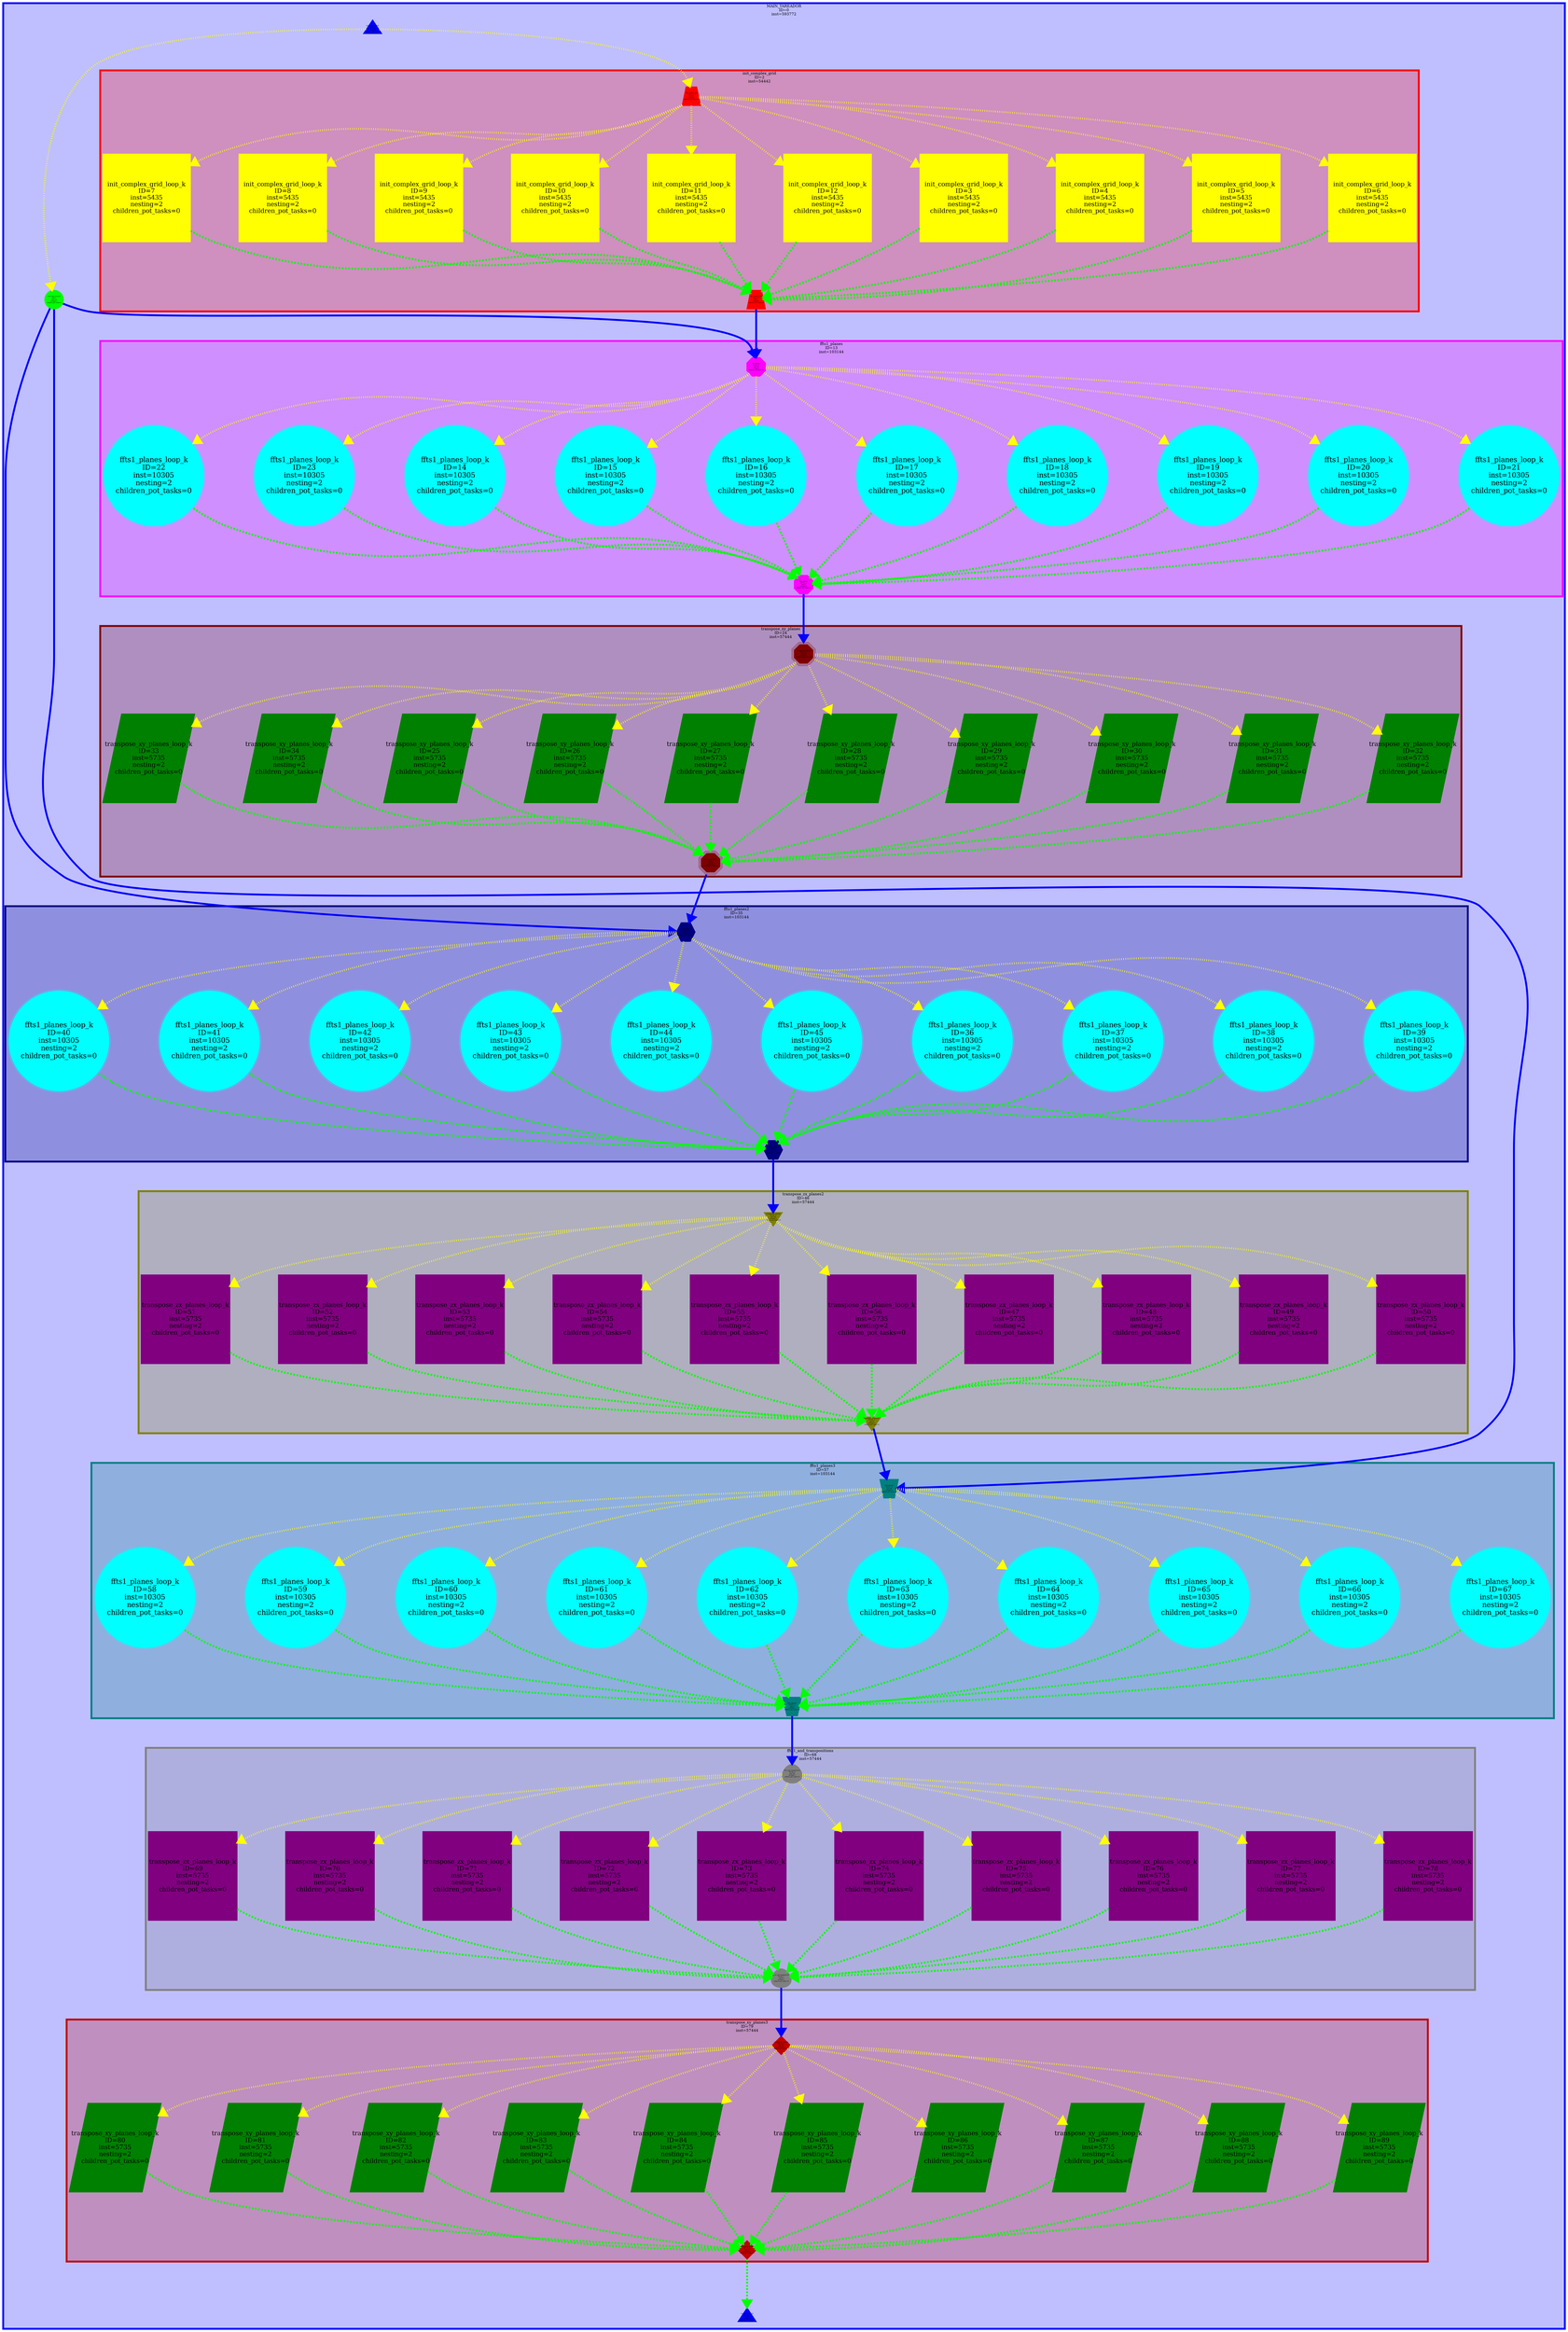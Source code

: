 digraph G {
ranksep=2.5; nodesep=2.5 penwidth=7
subgraph cluster0 {
label="MAIN_TAREADOR\nID=0\ninst=593772"
color="#0000FF"; style=filled; fillcolor="#0000FF40"
	 task_0__0 [fontsize=5, height=1,width=1, fixedsize=true,shape=triangle,color="#0000FF",label="MAIN_TAREADOR\nID=0__0\ninst=108\nnesting=0\nchildren_pot_tasks=9",style=filled]
	 task_0__1 [fontsize=5, height=1,width=1, fixedsize=true,shape=triangle,color="#0000FF",label="MAIN_TAREADOR\nID=0__1\ninst=0\nnesting=0\nchildren_pot_tasks=9",style=filled]
	 task_1 [fontsize=5, height=1,width=1, fixedsize=true,shape=ellipse,color="#00FF00",label="start_plan_forward\nID=1\ninst=14\nnesting=1\nchildren_pot_tasks=0",style=filled]
subgraph cluster2 {
label="init_complex_grid\nID=2\ninst=54442"
color="#FF0000"; style=filled; fillcolor="#FF000040"
	 task_2__0 [fontsize=5, height=1,width=1, fixedsize=true,shape=trapezium,color="#FF0000",label="init_complex_grid\nID=2__0\ninst=92\nnesting=1\nchildren_pot_tasks=10",style=filled]
	 task_2__1 [fontsize=5, height=1,width=1, fixedsize=true,shape=trapezium,color="#FF0000",label="init_complex_grid\nID=2__1\ninst=0\nnesting=1\nchildren_pot_tasks=10",style=filled]
	 task_3 [fontsize=22.96832763195743, height=4.593665526391486,width=4.593665526391486, fixedsize=true,shape=box,color="#FFFF00",label="init_complex_grid_loop_k\nID=3\ninst=5435\nnesting=2\nchildren_pot_tasks=0",style=filled]
	 task_4 [fontsize=22.96832763195743, height=4.593665526391486,width=4.593665526391486, fixedsize=true,shape=box,color="#FFFF00",label="init_complex_grid_loop_k\nID=4\ninst=5435\nnesting=2\nchildren_pot_tasks=0",style=filled]
	 task_5 [fontsize=22.96832763195743, height=4.593665526391486,width=4.593665526391486, fixedsize=true,shape=box,color="#FFFF00",label="init_complex_grid_loop_k\nID=5\ninst=5435\nnesting=2\nchildren_pot_tasks=0",style=filled]
	 task_6 [fontsize=22.96832763195743, height=4.593665526391486,width=4.593665526391486, fixedsize=true,shape=box,color="#FFFF00",label="init_complex_grid_loop_k\nID=6\ninst=5435\nnesting=2\nchildren_pot_tasks=0",style=filled]
	 task_7 [fontsize=22.96832763195743, height=4.593665526391486,width=4.593665526391486, fixedsize=true,shape=box,color="#FFFF00",label="init_complex_grid_loop_k\nID=7\ninst=5435\nnesting=2\nchildren_pot_tasks=0",style=filled]
	 task_8 [fontsize=22.96832763195743, height=4.593665526391486,width=4.593665526391486, fixedsize=true,shape=box,color="#FFFF00",label="init_complex_grid_loop_k\nID=8\ninst=5435\nnesting=2\nchildren_pot_tasks=0",style=filled]
	 task_9 [fontsize=22.96832763195743, height=4.593665526391486,width=4.593665526391486, fixedsize=true,shape=box,color="#FFFF00",label="init_complex_grid_loop_k\nID=9\ninst=5435\nnesting=2\nchildren_pot_tasks=0",style=filled]
	 task_10 [fontsize=22.96832763195743, height=4.593665526391486,width=4.593665526391486, fixedsize=true,shape=box,color="#FFFF00",label="init_complex_grid_loop_k\nID=10\ninst=5435\nnesting=2\nchildren_pot_tasks=0",style=filled]
	 task_11 [fontsize=22.96832763195743, height=4.593665526391486,width=4.593665526391486, fixedsize=true,shape=box,color="#FFFF00",label="init_complex_grid_loop_k\nID=11\ninst=5435\nnesting=2\nchildren_pot_tasks=0",style=filled]
	 task_12 [fontsize=22.96832763195743, height=4.593665526391486,width=4.593665526391486, fixedsize=true,shape=box,color="#FFFF00",label="init_complex_grid_loop_k\nID=12\ninst=5435\nnesting=2\nchildren_pot_tasks=0",style=filled]
}
subgraph cluster13 {
label="ffts1_planes\nID=13\ninst=103144"
color="#FF00FF"; style=filled; fillcolor="#FF00FF40"
	 task_13__0 [fontsize=5, height=1,width=1, fixedsize=true,shape=octagon,color="#FF00FF",label="ffts1_planes\nID=13__0\ninst=94\nnesting=1\nchildren_pot_tasks=10",style=filled]
	 task_13__1 [fontsize=5, height=1,width=1, fixedsize=true,shape=octagon,color="#FF00FF",label="ffts1_planes\nID=13__1\ninst=0\nnesting=1\nchildren_pot_tasks=10",style=filled]
	 task_14 [fontsize=26.167176100803676, height=5.233435220160735,width=5.233435220160735, fixedsize=true,shape=doublecircle,color="#00FFFF",label="ffts1_planes_loop_k\nID=14\ninst=10305\nnesting=2\nchildren_pot_tasks=0",style=filled]
	 task_15 [fontsize=26.167176100803676, height=5.233435220160735,width=5.233435220160735, fixedsize=true,shape=doublecircle,color="#00FFFF",label="ffts1_planes_loop_k\nID=15\ninst=10305\nnesting=2\nchildren_pot_tasks=0",style=filled]
	 task_16 [fontsize=26.167176100803676, height=5.233435220160735,width=5.233435220160735, fixedsize=true,shape=doublecircle,color="#00FFFF",label="ffts1_planes_loop_k\nID=16\ninst=10305\nnesting=2\nchildren_pot_tasks=0",style=filled]
	 task_17 [fontsize=26.167176100803676, height=5.233435220160735,width=5.233435220160735, fixedsize=true,shape=doublecircle,color="#00FFFF",label="ffts1_planes_loop_k\nID=17\ninst=10305\nnesting=2\nchildren_pot_tasks=0",style=filled]
	 task_18 [fontsize=26.167176100803676, height=5.233435220160735,width=5.233435220160735, fixedsize=true,shape=doublecircle,color="#00FFFF",label="ffts1_planes_loop_k\nID=18\ninst=10305\nnesting=2\nchildren_pot_tasks=0",style=filled]
	 task_19 [fontsize=26.167176100803676, height=5.233435220160735,width=5.233435220160735, fixedsize=true,shape=doublecircle,color="#00FFFF",label="ffts1_planes_loop_k\nID=19\ninst=10305\nnesting=2\nchildren_pot_tasks=0",style=filled]
	 task_20 [fontsize=26.167176100803676, height=5.233435220160735,width=5.233435220160735, fixedsize=true,shape=doublecircle,color="#00FFFF",label="ffts1_planes_loop_k\nID=20\ninst=10305\nnesting=2\nchildren_pot_tasks=0",style=filled]
	 task_21 [fontsize=26.167176100803676, height=5.233435220160735,width=5.233435220160735, fixedsize=true,shape=doublecircle,color="#00FFFF",label="ffts1_planes_loop_k\nID=21\ninst=10305\nnesting=2\nchildren_pot_tasks=0",style=filled]
	 task_22 [fontsize=26.167176100803676, height=5.233435220160735,width=5.233435220160735, fixedsize=true,shape=doublecircle,color="#00FFFF",label="ffts1_planes_loop_k\nID=22\ninst=10305\nnesting=2\nchildren_pot_tasks=0",style=filled]
	 task_23 [fontsize=26.167176100803676, height=5.233435220160735,width=5.233435220160735, fixedsize=true,shape=doublecircle,color="#00FFFF",label="ffts1_planes_loop_k\nID=23\ninst=10305\nnesting=2\nchildren_pot_tasks=0",style=filled]
}
subgraph cluster24 {
label="transpose_xy_planes\nID=24\ninst=57444"
color="#800000"; style=filled; fillcolor="#80000040"
	 task_24__0 [fontsize=5, height=1,width=1, fixedsize=true,shape=tripleoctagon,color="#800000",label="transpose_xy_planes\nID=24__0\ninst=94\nnesting=1\nchildren_pot_tasks=10",style=filled]
	 task_24__1 [fontsize=5, height=1,width=1, fixedsize=true,shape=tripleoctagon,color="#800000",label="transpose_xy_planes\nID=24__1\ninst=0\nnesting=1\nchildren_pot_tasks=10",style=filled]
	 task_25 [fontsize=23.236968781998236, height=4.647393756399647,width=4.647393756399647, fixedsize=true,shape=parallelogram,color="#008000",label="transpose_xy_planes_loop_k\nID=25\ninst=5735\nnesting=2\nchildren_pot_tasks=0",style=filled]
	 task_26 [fontsize=23.236968781998236, height=4.647393756399647,width=4.647393756399647, fixedsize=true,shape=parallelogram,color="#008000",label="transpose_xy_planes_loop_k\nID=26\ninst=5735\nnesting=2\nchildren_pot_tasks=0",style=filled]
	 task_27 [fontsize=23.236968781998236, height=4.647393756399647,width=4.647393756399647, fixedsize=true,shape=parallelogram,color="#008000",label="transpose_xy_planes_loop_k\nID=27\ninst=5735\nnesting=2\nchildren_pot_tasks=0",style=filled]
	 task_28 [fontsize=23.236968781998236, height=4.647393756399647,width=4.647393756399647, fixedsize=true,shape=parallelogram,color="#008000",label="transpose_xy_planes_loop_k\nID=28\ninst=5735\nnesting=2\nchildren_pot_tasks=0",style=filled]
	 task_29 [fontsize=23.236968781998236, height=4.647393756399647,width=4.647393756399647, fixedsize=true,shape=parallelogram,color="#008000",label="transpose_xy_planes_loop_k\nID=29\ninst=5735\nnesting=2\nchildren_pot_tasks=0",style=filled]
	 task_30 [fontsize=23.236968781998236, height=4.647393756399647,width=4.647393756399647, fixedsize=true,shape=parallelogram,color="#008000",label="transpose_xy_planes_loop_k\nID=30\ninst=5735\nnesting=2\nchildren_pot_tasks=0",style=filled]
	 task_31 [fontsize=23.236968781998236, height=4.647393756399647,width=4.647393756399647, fixedsize=true,shape=parallelogram,color="#008000",label="transpose_xy_planes_loop_k\nID=31\ninst=5735\nnesting=2\nchildren_pot_tasks=0",style=filled]
	 task_32 [fontsize=23.236968781998236, height=4.647393756399647,width=4.647393756399647, fixedsize=true,shape=parallelogram,color="#008000",label="transpose_xy_planes_loop_k\nID=32\ninst=5735\nnesting=2\nchildren_pot_tasks=0",style=filled]
	 task_33 [fontsize=23.236968781998236, height=4.647393756399647,width=4.647393756399647, fixedsize=true,shape=parallelogram,color="#008000",label="transpose_xy_planes_loop_k\nID=33\ninst=5735\nnesting=2\nchildren_pot_tasks=0",style=filled]
	 task_34 [fontsize=23.236968781998236, height=4.647393756399647,width=4.647393756399647, fixedsize=true,shape=parallelogram,color="#008000",label="transpose_xy_planes_loop_k\nID=34\ninst=5735\nnesting=2\nchildren_pot_tasks=0",style=filled]
}
subgraph cluster35 {
label="ffts1_planes2\nID=35\ninst=103144"
color="#000080"; style=filled; fillcolor="#00008040"
	 task_35__0 [fontsize=5, height=1,width=1, fixedsize=true,shape=hexagon,color="#000080",label="ffts1_planes2\nID=35__0\ninst=94\nnesting=1\nchildren_pot_tasks=10",style=filled]
	 task_35__1 [fontsize=5, height=1,width=1, fixedsize=true,shape=hexagon,color="#000080",label="ffts1_planes2\nID=35__1\ninst=0\nnesting=1\nchildren_pot_tasks=10",style=filled]
	 task_36 [fontsize=26.167176100803676, height=5.233435220160735,width=5.233435220160735, fixedsize=true,shape=doublecircle,color="#00FFFF",label="ffts1_planes_loop_k\nID=36\ninst=10305\nnesting=2\nchildren_pot_tasks=0",style=filled]
	 task_37 [fontsize=26.167176100803676, height=5.233435220160735,width=5.233435220160735, fixedsize=true,shape=doublecircle,color="#00FFFF",label="ffts1_planes_loop_k\nID=37\ninst=10305\nnesting=2\nchildren_pot_tasks=0",style=filled]
	 task_38 [fontsize=26.167176100803676, height=5.233435220160735,width=5.233435220160735, fixedsize=true,shape=doublecircle,color="#00FFFF",label="ffts1_planes_loop_k\nID=38\ninst=10305\nnesting=2\nchildren_pot_tasks=0",style=filled]
	 task_39 [fontsize=26.167176100803676, height=5.233435220160735,width=5.233435220160735, fixedsize=true,shape=doublecircle,color="#00FFFF",label="ffts1_planes_loop_k\nID=39\ninst=10305\nnesting=2\nchildren_pot_tasks=0",style=filled]
	 task_40 [fontsize=26.167176100803676, height=5.233435220160735,width=5.233435220160735, fixedsize=true,shape=doublecircle,color="#00FFFF",label="ffts1_planes_loop_k\nID=40\ninst=10305\nnesting=2\nchildren_pot_tasks=0",style=filled]
	 task_41 [fontsize=26.167176100803676, height=5.233435220160735,width=5.233435220160735, fixedsize=true,shape=doublecircle,color="#00FFFF",label="ffts1_planes_loop_k\nID=41\ninst=10305\nnesting=2\nchildren_pot_tasks=0",style=filled]
	 task_42 [fontsize=26.167176100803676, height=5.233435220160735,width=5.233435220160735, fixedsize=true,shape=doublecircle,color="#00FFFF",label="ffts1_planes_loop_k\nID=42\ninst=10305\nnesting=2\nchildren_pot_tasks=0",style=filled]
	 task_43 [fontsize=26.167176100803676, height=5.233435220160735,width=5.233435220160735, fixedsize=true,shape=doublecircle,color="#00FFFF",label="ffts1_planes_loop_k\nID=43\ninst=10305\nnesting=2\nchildren_pot_tasks=0",style=filled]
	 task_44 [fontsize=26.167176100803676, height=5.233435220160735,width=5.233435220160735, fixedsize=true,shape=doublecircle,color="#00FFFF",label="ffts1_planes_loop_k\nID=44\ninst=10305\nnesting=2\nchildren_pot_tasks=0",style=filled]
	 task_45 [fontsize=26.167176100803676, height=5.233435220160735,width=5.233435220160735, fixedsize=true,shape=doublecircle,color="#00FFFF",label="ffts1_planes_loop_k\nID=45\ninst=10305\nnesting=2\nchildren_pot_tasks=0",style=filled]
}
subgraph cluster46 {
label="transpose_zx_planes2\nID=46\ninst=57444"
color="#808000"; style=filled; fillcolor="#80800040"
	 task_46__0 [fontsize=5, height=1,width=1, fixedsize=true,shape=invtriangle,color="#808000",label="transpose_zx_planes2\nID=46__0\ninst=94\nnesting=1\nchildren_pot_tasks=10",style=filled]
	 task_46__1 [fontsize=5, height=1,width=1, fixedsize=true,shape=invtriangle,color="#808000",label="transpose_zx_planes2\nID=46__1\ninst=0\nnesting=1\nchildren_pot_tasks=10",style=filled]
	 task_47 [fontsize=23.236968781998236, height=4.647393756399647,width=4.647393756399647, fixedsize=true,shape=polygon,color="#800080",label="transpose_zx_planes_loop_k\nID=47\ninst=5735\nnesting=2\nchildren_pot_tasks=0",style=filled]
	 task_48 [fontsize=23.236968781998236, height=4.647393756399647,width=4.647393756399647, fixedsize=true,shape=polygon,color="#800080",label="transpose_zx_planes_loop_k\nID=48\ninst=5735\nnesting=2\nchildren_pot_tasks=0",style=filled]
	 task_49 [fontsize=23.236968781998236, height=4.647393756399647,width=4.647393756399647, fixedsize=true,shape=polygon,color="#800080",label="transpose_zx_planes_loop_k\nID=49\ninst=5735\nnesting=2\nchildren_pot_tasks=0",style=filled]
	 task_50 [fontsize=23.236968781998236, height=4.647393756399647,width=4.647393756399647, fixedsize=true,shape=polygon,color="#800080",label="transpose_zx_planes_loop_k\nID=50\ninst=5735\nnesting=2\nchildren_pot_tasks=0",style=filled]
	 task_51 [fontsize=23.236968781998236, height=4.647393756399647,width=4.647393756399647, fixedsize=true,shape=polygon,color="#800080",label="transpose_zx_planes_loop_k\nID=51\ninst=5735\nnesting=2\nchildren_pot_tasks=0",style=filled]
	 task_52 [fontsize=23.236968781998236, height=4.647393756399647,width=4.647393756399647, fixedsize=true,shape=polygon,color="#800080",label="transpose_zx_planes_loop_k\nID=52\ninst=5735\nnesting=2\nchildren_pot_tasks=0",style=filled]
	 task_53 [fontsize=23.236968781998236, height=4.647393756399647,width=4.647393756399647, fixedsize=true,shape=polygon,color="#800080",label="transpose_zx_planes_loop_k\nID=53\ninst=5735\nnesting=2\nchildren_pot_tasks=0",style=filled]
	 task_54 [fontsize=23.236968781998236, height=4.647393756399647,width=4.647393756399647, fixedsize=true,shape=polygon,color="#800080",label="transpose_zx_planes_loop_k\nID=54\ninst=5735\nnesting=2\nchildren_pot_tasks=0",style=filled]
	 task_55 [fontsize=23.236968781998236, height=4.647393756399647,width=4.647393756399647, fixedsize=true,shape=polygon,color="#800080",label="transpose_zx_planes_loop_k\nID=55\ninst=5735\nnesting=2\nchildren_pot_tasks=0",style=filled]
	 task_56 [fontsize=23.236968781998236, height=4.647393756399647,width=4.647393756399647, fixedsize=true,shape=polygon,color="#800080",label="transpose_zx_planes_loop_k\nID=56\ninst=5735\nnesting=2\nchildren_pot_tasks=0",style=filled]
}
subgraph cluster57 {
label="ffts1_planes3\nID=57\ninst=103144"
color="#008080"; style=filled; fillcolor="#00808040"
	 task_57__0 [fontsize=5, height=1,width=1, fixedsize=true,shape=invtrapezium,color="#008080",label="ffts1_planes3\nID=57__0\ninst=94\nnesting=1\nchildren_pot_tasks=10",style=filled]
	 task_57__1 [fontsize=5, height=1,width=1, fixedsize=true,shape=invtrapezium,color="#008080",label="ffts1_planes3\nID=57__1\ninst=0\nnesting=1\nchildren_pot_tasks=10",style=filled]
	 task_58 [fontsize=26.167176100803676, height=5.233435220160735,width=5.233435220160735, fixedsize=true,shape=doublecircle,color="#00FFFF",label="ffts1_planes_loop_k\nID=58\ninst=10305\nnesting=2\nchildren_pot_tasks=0",style=filled]
	 task_59 [fontsize=26.167176100803676, height=5.233435220160735,width=5.233435220160735, fixedsize=true,shape=doublecircle,color="#00FFFF",label="ffts1_planes_loop_k\nID=59\ninst=10305\nnesting=2\nchildren_pot_tasks=0",style=filled]
	 task_60 [fontsize=26.167176100803676, height=5.233435220160735,width=5.233435220160735, fixedsize=true,shape=doublecircle,color="#00FFFF",label="ffts1_planes_loop_k\nID=60\ninst=10305\nnesting=2\nchildren_pot_tasks=0",style=filled]
	 task_61 [fontsize=26.167176100803676, height=5.233435220160735,width=5.233435220160735, fixedsize=true,shape=doublecircle,color="#00FFFF",label="ffts1_planes_loop_k\nID=61\ninst=10305\nnesting=2\nchildren_pot_tasks=0",style=filled]
	 task_62 [fontsize=26.167176100803676, height=5.233435220160735,width=5.233435220160735, fixedsize=true,shape=doublecircle,color="#00FFFF",label="ffts1_planes_loop_k\nID=62\ninst=10305\nnesting=2\nchildren_pot_tasks=0",style=filled]
	 task_63 [fontsize=26.167176100803676, height=5.233435220160735,width=5.233435220160735, fixedsize=true,shape=doublecircle,color="#00FFFF",label="ffts1_planes_loop_k\nID=63\ninst=10305\nnesting=2\nchildren_pot_tasks=0",style=filled]
	 task_64 [fontsize=26.167176100803676, height=5.233435220160735,width=5.233435220160735, fixedsize=true,shape=doublecircle,color="#00FFFF",label="ffts1_planes_loop_k\nID=64\ninst=10305\nnesting=2\nchildren_pot_tasks=0",style=filled]
	 task_65 [fontsize=26.167176100803676, height=5.233435220160735,width=5.233435220160735, fixedsize=true,shape=doublecircle,color="#00FFFF",label="ffts1_planes_loop_k\nID=65\ninst=10305\nnesting=2\nchildren_pot_tasks=0",style=filled]
	 task_66 [fontsize=26.167176100803676, height=5.233435220160735,width=5.233435220160735, fixedsize=true,shape=doublecircle,color="#00FFFF",label="ffts1_planes_loop_k\nID=66\ninst=10305\nnesting=2\nchildren_pot_tasks=0",style=filled]
	 task_67 [fontsize=26.167176100803676, height=5.233435220160735,width=5.233435220160735, fixedsize=true,shape=doublecircle,color="#00FFFF",label="ffts1_planes_loop_k\nID=67\ninst=10305\nnesting=2\nchildren_pot_tasks=0",style=filled]
}
subgraph cluster68 {
label="ffts1_and_transpositions\nID=68\ninst=57444"
color="#808080"; style=filled; fillcolor="#80808040"
	 task_68__0 [fontsize=5, height=1,width=1, fixedsize=true,shape=egg,color="#808080",label="ffts1_and_transpositions\nID=68__0\ninst=94\nnesting=1\nchildren_pot_tasks=10",style=filled]
	 task_68__1 [fontsize=5, height=1,width=1, fixedsize=true,shape=egg,color="#808080",label="ffts1_and_transpositions\nID=68__1\ninst=0\nnesting=1\nchildren_pot_tasks=10",style=filled]
	 task_69 [fontsize=23.236968781998236, height=4.647393756399647,width=4.647393756399647, fixedsize=true,shape=polygon,color="#800080",label="transpose_zx_planes_loop_k\nID=69\ninst=5735\nnesting=2\nchildren_pot_tasks=0",style=filled]
	 task_70 [fontsize=23.236968781998236, height=4.647393756399647,width=4.647393756399647, fixedsize=true,shape=polygon,color="#800080",label="transpose_zx_planes_loop_k\nID=70\ninst=5735\nnesting=2\nchildren_pot_tasks=0",style=filled]
	 task_71 [fontsize=23.236968781998236, height=4.647393756399647,width=4.647393756399647, fixedsize=true,shape=polygon,color="#800080",label="transpose_zx_planes_loop_k\nID=71\ninst=5735\nnesting=2\nchildren_pot_tasks=0",style=filled]
	 task_72 [fontsize=23.236968781998236, height=4.647393756399647,width=4.647393756399647, fixedsize=true,shape=polygon,color="#800080",label="transpose_zx_planes_loop_k\nID=72\ninst=5735\nnesting=2\nchildren_pot_tasks=0",style=filled]
	 task_73 [fontsize=23.236968781998236, height=4.647393756399647,width=4.647393756399647, fixedsize=true,shape=polygon,color="#800080",label="transpose_zx_planes_loop_k\nID=73\ninst=5735\nnesting=2\nchildren_pot_tasks=0",style=filled]
	 task_74 [fontsize=23.236968781998236, height=4.647393756399647,width=4.647393756399647, fixedsize=true,shape=polygon,color="#800080",label="transpose_zx_planes_loop_k\nID=74\ninst=5735\nnesting=2\nchildren_pot_tasks=0",style=filled]
	 task_75 [fontsize=23.236968781998236, height=4.647393756399647,width=4.647393756399647, fixedsize=true,shape=polygon,color="#800080",label="transpose_zx_planes_loop_k\nID=75\ninst=5735\nnesting=2\nchildren_pot_tasks=0",style=filled]
	 task_76 [fontsize=23.236968781998236, height=4.647393756399647,width=4.647393756399647, fixedsize=true,shape=polygon,color="#800080",label="transpose_zx_planes_loop_k\nID=76\ninst=5735\nnesting=2\nchildren_pot_tasks=0",style=filled]
	 task_77 [fontsize=23.236968781998236, height=4.647393756399647,width=4.647393756399647, fixedsize=true,shape=polygon,color="#800080",label="transpose_zx_planes_loop_k\nID=77\ninst=5735\nnesting=2\nchildren_pot_tasks=0",style=filled]
	 task_78 [fontsize=23.236968781998236, height=4.647393756399647,width=4.647393756399647, fixedsize=true,shape=polygon,color="#800080",label="transpose_zx_planes_loop_k\nID=78\ninst=5735\nnesting=2\nchildren_pot_tasks=0",style=filled]
}
subgraph cluster79 {
label="transpose_xy_planes3\nID=79\ninst=57444"
color="#C00000"; style=filled; fillcolor="#C0000040"
	 task_79__0 [fontsize=5, height=1,width=1, fixedsize=true,shape=diamond,color="#C00000",label="transpose_xy_planes3\nID=79__0\ninst=94\nnesting=1\nchildren_pot_tasks=10",style=filled]
	 task_79__1 [fontsize=5, height=1,width=1, fixedsize=true,shape=diamond,color="#C00000",label="transpose_xy_planes3\nID=79__1\ninst=0\nnesting=1\nchildren_pot_tasks=10",style=filled]
	 task_80 [fontsize=23.236968781998236, height=4.647393756399647,width=4.647393756399647, fixedsize=true,shape=parallelogram,color="#008000",label="transpose_xy_planes_loop_k\nID=80\ninst=5735\nnesting=2\nchildren_pot_tasks=0",style=filled]
	 task_81 [fontsize=23.236968781998236, height=4.647393756399647,width=4.647393756399647, fixedsize=true,shape=parallelogram,color="#008000",label="transpose_xy_planes_loop_k\nID=81\ninst=5735\nnesting=2\nchildren_pot_tasks=0",style=filled]
	 task_82 [fontsize=23.236968781998236, height=4.647393756399647,width=4.647393756399647, fixedsize=true,shape=parallelogram,color="#008000",label="transpose_xy_planes_loop_k\nID=82\ninst=5735\nnesting=2\nchildren_pot_tasks=0",style=filled]
	 task_83 [fontsize=23.236968781998236, height=4.647393756399647,width=4.647393756399647, fixedsize=true,shape=parallelogram,color="#008000",label="transpose_xy_planes_loop_k\nID=83\ninst=5735\nnesting=2\nchildren_pot_tasks=0",style=filled]
	 task_84 [fontsize=23.236968781998236, height=4.647393756399647,width=4.647393756399647, fixedsize=true,shape=parallelogram,color="#008000",label="transpose_xy_planes_loop_k\nID=84\ninst=5735\nnesting=2\nchildren_pot_tasks=0",style=filled]
	 task_85 [fontsize=23.236968781998236, height=4.647393756399647,width=4.647393756399647, fixedsize=true,shape=parallelogram,color="#008000",label="transpose_xy_planes_loop_k\nID=85\ninst=5735\nnesting=2\nchildren_pot_tasks=0",style=filled]
	 task_86 [fontsize=23.236968781998236, height=4.647393756399647,width=4.647393756399647, fixedsize=true,shape=parallelogram,color="#008000",label="transpose_xy_planes_loop_k\nID=86\ninst=5735\nnesting=2\nchildren_pot_tasks=0",style=filled]
	 task_87 [fontsize=23.236968781998236, height=4.647393756399647,width=4.647393756399647, fixedsize=true,shape=parallelogram,color="#008000",label="transpose_xy_planes_loop_k\nID=87\ninst=5735\nnesting=2\nchildren_pot_tasks=0",style=filled]
	 task_88 [fontsize=23.236968781998236, height=4.647393756399647,width=4.647393756399647, fixedsize=true,shape=parallelogram,color="#008000",label="transpose_xy_planes_loop_k\nID=88\ninst=5735\nnesting=2\nchildren_pot_tasks=0",style=filled]
	 task_89 [fontsize=23.236968781998236, height=4.647393756399647,width=4.647393756399647, fixedsize=true,shape=parallelogram,color="#008000",label="transpose_xy_planes_loop_k\nID=89\ninst=5735\nnesting=2\nchildren_pot_tasks=0",style=filled]
}
}
	 task_1  ->  task_35__0 [arrowsize=2.6457513110645907, penwidth=7,style=solid color=blue]
	 task_1  ->  task_57__0 [arrowsize=2.6457513110645907, penwidth=7,style=solid color=blue]
	 task_1  ->  task_13__0 [arrowsize=2.6457513110645907, penwidth=7,style=solid color=blue]
	 task_3  ->  task_2__1 [arrowsize=2.6457513110645907, penwidth=7,style=dashed color=green]
	 task_4  ->  task_2__1 [arrowsize=2.6457513110645907, penwidth=7,style=dashed color=green]
	 task_5  ->  task_2__1 [arrowsize=2.6457513110645907, penwidth=7,style=dashed color=green]
	 task_6  ->  task_2__1 [arrowsize=2.6457513110645907, penwidth=7,style=dashed color=green]
	 task_7  ->  task_2__1 [arrowsize=2.6457513110645907, penwidth=7,style=dashed color=green]
	 task_8  ->  task_2__1 [arrowsize=2.6457513110645907, penwidth=7,style=dashed color=green]
	 task_9  ->  task_2__1 [arrowsize=2.6457513110645907, penwidth=7,style=dashed color=green]
	 task_10  ->  task_2__1 [arrowsize=2.6457513110645907, penwidth=7,style=dashed color=green]
	 task_11  ->  task_2__1 [arrowsize=2.6457513110645907, penwidth=7,style=dashed color=green]
	 task_12  ->  task_2__1 [arrowsize=2.6457513110645907, penwidth=7,style=dashed color=green]
	 task_14  ->  task_13__1 [arrowsize=2.6457513110645907, penwidth=7,style=dashed color=green]
	 task_15  ->  task_13__1 [arrowsize=2.6457513110645907, penwidth=7,style=dashed color=green]
	 task_16  ->  task_13__1 [arrowsize=2.6457513110645907, penwidth=7,style=dashed color=green]
	 task_17  ->  task_13__1 [arrowsize=2.6457513110645907, penwidth=7,style=dashed color=green]
	 task_18  ->  task_13__1 [arrowsize=2.6457513110645907, penwidth=7,style=dashed color=green]
	 task_19  ->  task_13__1 [arrowsize=2.6457513110645907, penwidth=7,style=dashed color=green]
	 task_20  ->  task_13__1 [arrowsize=2.6457513110645907, penwidth=7,style=dashed color=green]
	 task_21  ->  task_13__1 [arrowsize=2.6457513110645907, penwidth=7,style=dashed color=green]
	 task_22  ->  task_13__1 [arrowsize=2.6457513110645907, penwidth=7,style=dashed color=green]
	 task_23  ->  task_13__1 [arrowsize=2.6457513110645907, penwidth=7,style=dashed color=green]
	 task_25  ->  task_24__1 [arrowsize=2.6457513110645907, penwidth=7,style=dashed color=green]
	 task_26  ->  task_24__1 [arrowsize=2.6457513110645907, penwidth=7,style=dashed color=green]
	 task_27  ->  task_24__1 [arrowsize=2.6457513110645907, penwidth=7,style=dashed color=green]
	 task_28  ->  task_24__1 [arrowsize=2.6457513110645907, penwidth=7,style=dashed color=green]
	 task_29  ->  task_24__1 [arrowsize=2.6457513110645907, penwidth=7,style=dashed color=green]
	 task_30  ->  task_24__1 [arrowsize=2.6457513110645907, penwidth=7,style=dashed color=green]
	 task_31  ->  task_24__1 [arrowsize=2.6457513110645907, penwidth=7,style=dashed color=green]
	 task_32  ->  task_24__1 [arrowsize=2.6457513110645907, penwidth=7,style=dashed color=green]
	 task_33  ->  task_24__1 [arrowsize=2.6457513110645907, penwidth=7,style=dashed color=green]
	 task_34  ->  task_24__1 [arrowsize=2.6457513110645907, penwidth=7,style=dashed color=green]
	 task_36  ->  task_35__1 [arrowsize=2.6457513110645907, penwidth=7,style=dashed color=green]
	 task_37  ->  task_35__1 [arrowsize=2.6457513110645907, penwidth=7,style=dashed color=green]
	 task_38  ->  task_35__1 [arrowsize=2.6457513110645907, penwidth=7,style=dashed color=green]
	 task_39  ->  task_35__1 [arrowsize=2.6457513110645907, penwidth=7,style=dashed color=green]
	 task_35__0  ->  task_43 [arrowsize=2.6457513110645907, penwidth=7,style=dotted color=yellow]
	 task_35__0  ->  task_41 [arrowsize=2.6457513110645907, penwidth=7,style=dotted color=yellow]
	 task_35__0  ->  task_39 [arrowsize=2.6457513110645907, penwidth=7,style=dotted color=yellow]
	 task_35__0  ->  task_37 [arrowsize=2.6457513110645907, penwidth=7,style=dotted color=yellow]
	 task_35__0  ->  task_44 [arrowsize=2.6457513110645907, penwidth=7,style=dotted color=yellow]
	 task_35__0  ->  task_42 [arrowsize=2.6457513110645907, penwidth=7,style=dotted color=yellow]
	 task_35__0  ->  task_40 [arrowsize=2.6457513110645907, penwidth=7,style=dotted color=yellow]
	 task_35__0  ->  task_38 [arrowsize=2.6457513110645907, penwidth=7,style=dotted color=yellow]
	 task_35__0  ->  task_45 [arrowsize=2.6457513110645907, penwidth=7,style=dotted color=yellow]
	 task_35__0  ->  task_36 [arrowsize=2.6457513110645907, penwidth=7,style=dotted color=yellow]
	 task_41  ->  task_35__1 [arrowsize=2.6457513110645907, penwidth=7,style=dashed color=green]
	 task_42  ->  task_35__1 [arrowsize=2.6457513110645907, penwidth=7,style=dashed color=green]
	 task_43  ->  task_35__1 [arrowsize=2.6457513110645907, penwidth=7,style=dashed color=green]
	 task_44  ->  task_35__1 [arrowsize=2.6457513110645907, penwidth=7,style=dashed color=green]
	 task_45  ->  task_35__1 [arrowsize=2.6457513110645907, penwidth=7,style=dashed color=green]
	 task_47  ->  task_46__1 [arrowsize=2.6457513110645907, penwidth=7,style=dashed color=green]
	 task_48  ->  task_46__1 [arrowsize=2.6457513110645907, penwidth=7,style=dashed color=green]
	 task_49  ->  task_46__1 [arrowsize=2.6457513110645907, penwidth=7,style=dashed color=green]
	 task_50  ->  task_46__1 [arrowsize=2.6457513110645907, penwidth=7,style=dashed color=green]
	 task_51  ->  task_46__1 [arrowsize=2.6457513110645907, penwidth=7,style=dashed color=green]
	 task_52  ->  task_46__1 [arrowsize=2.6457513110645907, penwidth=7,style=dashed color=green]
	 task_53  ->  task_46__1 [arrowsize=2.6457513110645907, penwidth=7,style=dashed color=green]
	 task_54  ->  task_46__1 [arrowsize=2.6457513110645907, penwidth=7,style=dashed color=green]
	 task_55  ->  task_46__1 [arrowsize=2.6457513110645907, penwidth=7,style=dashed color=green]
	 task_24__1  ->  task_35__0 [arrowsize=2.6457513110645907, penwidth=7,style=solid color=blue]
	 task_58  ->  task_57__1 [arrowsize=2.6457513110645907, penwidth=7,style=dashed color=green]
	 task_59  ->  task_57__1 [arrowsize=2.6457513110645907, penwidth=7,style=dashed color=green]
	 task_60  ->  task_57__1 [arrowsize=2.6457513110645907, penwidth=7,style=dashed color=green]
	 task_61  ->  task_57__1 [arrowsize=2.6457513110645907, penwidth=7,style=dashed color=green]
	 task_62  ->  task_57__1 [arrowsize=2.6457513110645907, penwidth=7,style=dashed color=green]
	 task_57__1  ->  task_68__0 [arrowsize=2.6457513110645907, penwidth=7,style=solid color=blue]
	 task_64  ->  task_57__1 [arrowsize=2.6457513110645907, penwidth=7,style=dashed color=green]
	 task_65  ->  task_57__1 [arrowsize=2.6457513110645907, penwidth=7,style=dashed color=green]
	 task_66  ->  task_57__1 [arrowsize=2.6457513110645907, penwidth=7,style=dashed color=green]
	 task_67  ->  task_57__1 [arrowsize=2.6457513110645907, penwidth=7,style=dashed color=green]
	 task_69  ->  task_68__1 [arrowsize=2.6457513110645907, penwidth=7,style=dashed color=green]
	 task_70  ->  task_68__1 [arrowsize=2.6457513110645907, penwidth=7,style=dashed color=green]
	 task_71  ->  task_68__1 [arrowsize=2.6457513110645907, penwidth=7,style=dashed color=green]
	 task_72  ->  task_68__1 [arrowsize=2.6457513110645907, penwidth=7,style=dashed color=green]
	 task_73  ->  task_68__1 [arrowsize=2.6457513110645907, penwidth=7,style=dashed color=green]
	 task_74  ->  task_68__1 [arrowsize=2.6457513110645907, penwidth=7,style=dashed color=green]
	 task_75  ->  task_68__1 [arrowsize=2.6457513110645907, penwidth=7,style=dashed color=green]
	 task_76  ->  task_68__1 [arrowsize=2.6457513110645907, penwidth=7,style=dashed color=green]
	 task_77  ->  task_68__1 [arrowsize=2.6457513110645907, penwidth=7,style=dashed color=green]
	 task_78  ->  task_68__1 [arrowsize=2.6457513110645907, penwidth=7,style=dashed color=green]
	 task_80  ->  task_79__1 [arrowsize=2.6457513110645907, penwidth=7,style=dashed color=green]
	 task_56  ->  task_46__1 [arrowsize=2.6457513110645907, penwidth=7,style=dashed color=green]
	 task_46__1  ->  task_57__0 [arrowsize=2.6457513110645907, penwidth=7,style=solid color=blue]
	 task_83  ->  task_79__1 [arrowsize=2.6457513110645907, penwidth=7,style=dashed color=green]
	 task_84  ->  task_79__1 [arrowsize=2.6457513110645907, penwidth=7,style=dashed color=green]
	 task_85  ->  task_79__1 [arrowsize=2.6457513110645907, penwidth=7,style=dashed color=green]
	 task_86  ->  task_79__1 [arrowsize=2.6457513110645907, penwidth=7,style=dashed color=green]
	 task_87  ->  task_79__1 [arrowsize=2.6457513110645907, penwidth=7,style=dashed color=green]
	 task_88  ->  task_79__1 [arrowsize=2.6457513110645907, penwidth=7,style=dashed color=green]
	 task_89  ->  task_79__1 [arrowsize=2.6457513110645907, penwidth=7,style=dashed color=green]
	 task_68__0  ->  task_75 [arrowsize=2.6457513110645907, penwidth=7,style=dotted color=yellow]
	 task_68__0  ->  task_73 [arrowsize=2.6457513110645907, penwidth=7,style=dotted color=yellow]
	 task_68__0  ->  task_71 [arrowsize=2.6457513110645907, penwidth=7,style=dotted color=yellow]
	 task_68__0  ->  task_78 [arrowsize=2.6457513110645907, penwidth=7,style=dotted color=yellow]
	 task_68__0  ->  task_69 [arrowsize=2.6457513110645907, penwidth=7,style=dotted color=yellow]
	 task_68__0  ->  task_76 [arrowsize=2.6457513110645907, penwidth=7,style=dotted color=yellow]
	 task_68__0  ->  task_74 [arrowsize=2.6457513110645907, penwidth=7,style=dotted color=yellow]
	 task_68__0  ->  task_72 [arrowsize=2.6457513110645907, penwidth=7,style=dotted color=yellow]
	 task_68__0  ->  task_70 [arrowsize=2.6457513110645907, penwidth=7,style=dotted color=yellow]
	 task_68__0  ->  task_77 [arrowsize=2.6457513110645907, penwidth=7,style=dotted color=yellow]
	 task_63  ->  task_57__1 [arrowsize=2.6457513110645907, penwidth=7,style=dashed color=green]
	 task_13__0  ->  task_18 [arrowsize=2.6457513110645907, penwidth=7,style=dotted color=yellow]
	 task_13__0  ->  task_16 [arrowsize=2.6457513110645907, penwidth=7,style=dotted color=yellow]
	 task_13__0  ->  task_23 [arrowsize=2.6457513110645907, penwidth=7,style=dotted color=yellow]
	 task_13__0  ->  task_14 [arrowsize=2.6457513110645907, penwidth=7,style=dotted color=yellow]
	 task_13__0  ->  task_21 [arrowsize=2.6457513110645907, penwidth=7,style=dotted color=yellow]
	 task_13__0  ->  task_19 [arrowsize=2.6457513110645907, penwidth=7,style=dotted color=yellow]
	 task_13__0  ->  task_17 [arrowsize=2.6457513110645907, penwidth=7,style=dotted color=yellow]
	 task_13__0  ->  task_15 [arrowsize=2.6457513110645907, penwidth=7,style=dotted color=yellow]
	 task_13__0  ->  task_22 [arrowsize=2.6457513110645907, penwidth=7,style=dotted color=yellow]
	 task_13__0  ->  task_20 [arrowsize=2.6457513110645907, penwidth=7,style=dotted color=yellow]
	 task_35__1  ->  task_46__0 [arrowsize=2.6457513110645907, penwidth=7,style=solid color=blue]
	 task_2__1  ->  task_13__0 [arrowsize=2.6457513110645907, penwidth=7,style=solid color=blue]
	 task_24__0  ->  task_27 [arrowsize=2.6457513110645907, penwidth=7,style=dotted color=yellow]
	 task_24__0  ->  task_34 [arrowsize=2.6457513110645907, penwidth=7,style=dotted color=yellow]
	 task_24__0  ->  task_25 [arrowsize=2.6457513110645907, penwidth=7,style=dotted color=yellow]
	 task_24__0  ->  task_32 [arrowsize=2.6457513110645907, penwidth=7,style=dotted color=yellow]
	 task_24__0  ->  task_30 [arrowsize=2.6457513110645907, penwidth=7,style=dotted color=yellow]
	 task_24__0  ->  task_28 [arrowsize=2.6457513110645907, penwidth=7,style=dotted color=yellow]
	 task_24__0  ->  task_26 [arrowsize=2.6457513110645907, penwidth=7,style=dotted color=yellow]
	 task_24__0  ->  task_33 [arrowsize=2.6457513110645907, penwidth=7,style=dotted color=yellow]
	 task_24__0  ->  task_31 [arrowsize=2.6457513110645907, penwidth=7,style=dotted color=yellow]
	 task_24__0  ->  task_29 [arrowsize=2.6457513110645907, penwidth=7,style=dotted color=yellow]
	 task_2__0  ->  task_11 [arrowsize=2.6457513110645907, penwidth=7,style=dotted color=yellow]
	 task_2__0  ->  task_9 [arrowsize=2.6457513110645907, penwidth=7,style=dotted color=yellow]
	 task_2__0  ->  task_7 [arrowsize=2.6457513110645907, penwidth=7,style=dotted color=yellow]
	 task_2__0  ->  task_5 [arrowsize=2.6457513110645907, penwidth=7,style=dotted color=yellow]
	 task_2__0  ->  task_12 [arrowsize=2.6457513110645907, penwidth=7,style=dotted color=yellow]
	 task_2__0  ->  task_3 [arrowsize=2.6457513110645907, penwidth=7,style=dotted color=yellow]
	 task_2__0  ->  task_10 [arrowsize=2.6457513110645907, penwidth=7,style=dotted color=yellow]
	 task_2__0  ->  task_8 [arrowsize=2.6457513110645907, penwidth=7,style=dotted color=yellow]
	 task_2__0  ->  task_6 [arrowsize=2.6457513110645907, penwidth=7,style=dotted color=yellow]
	 task_2__0  ->  task_4 [arrowsize=2.6457513110645907, penwidth=7,style=dotted color=yellow]
	 task_46__0  ->  task_50 [arrowsize=2.6457513110645907, penwidth=7,style=dotted color=yellow]
	 task_46__0  ->  task_48 [arrowsize=2.6457513110645907, penwidth=7,style=dotted color=yellow]
	 task_46__0  ->  task_55 [arrowsize=2.6457513110645907, penwidth=7,style=dotted color=yellow]
	 task_46__0  ->  task_53 [arrowsize=2.6457513110645907, penwidth=7,style=dotted color=yellow]
	 task_46__0  ->  task_51 [arrowsize=2.6457513110645907, penwidth=7,style=dotted color=yellow]
	 task_46__0  ->  task_49 [arrowsize=2.6457513110645907, penwidth=7,style=dotted color=yellow]
	 task_46__0  ->  task_56 [arrowsize=2.6457513110645907, penwidth=7,style=dotted color=yellow]
	 task_46__0  ->  task_47 [arrowsize=2.6457513110645907, penwidth=7,style=dotted color=yellow]
	 task_46__0  ->  task_54 [arrowsize=2.6457513110645907, penwidth=7,style=dotted color=yellow]
	 task_46__0  ->  task_52 [arrowsize=2.6457513110645907, penwidth=7,style=dotted color=yellow]
	 task_0__0  ->  task_2__0 [arrowsize=2.6457513110645907, penwidth=7,style=dotted color=yellow]
	 task_0__0  ->  task_1 [arrowsize=2.6457513110645907, penwidth=7,style=dotted color=yellow]
	 task_57__0  ->  task_59 [arrowsize=2.6457513110645907, penwidth=7,style=dotted color=yellow]
	 task_57__0  ->  task_66 [arrowsize=2.6457513110645907, penwidth=7,style=dotted color=yellow]
	 task_57__0  ->  task_64 [arrowsize=2.6457513110645907, penwidth=7,style=dotted color=yellow]
	 task_57__0  ->  task_62 [arrowsize=2.6457513110645907, penwidth=7,style=dotted color=yellow]
	 task_57__0  ->  task_60 [arrowsize=2.6457513110645907, penwidth=7,style=dotted color=yellow]
	 task_57__0  ->  task_67 [arrowsize=2.6457513110645907, penwidth=7,style=dotted color=yellow]
	 task_57__0  ->  task_58 [arrowsize=2.6457513110645907, penwidth=7,style=dotted color=yellow]
	 task_57__0  ->  task_65 [arrowsize=2.6457513110645907, penwidth=7,style=dotted color=yellow]
	 task_57__0  ->  task_63 [arrowsize=2.6457513110645907, penwidth=7,style=dotted color=yellow]
	 task_57__0  ->  task_61 [arrowsize=2.6457513110645907, penwidth=7,style=dotted color=yellow]
	 task_79__1  ->  task_0__1 [arrowsize=2.6457513110645907, penwidth=7,style=dashed color=green]
	 task_13__1  ->  task_24__0 [arrowsize=2.6457513110645907, penwidth=7,style=solid color=blue]
	 task_81  ->  task_79__1 [arrowsize=2.6457513110645907, penwidth=7,style=dashed color=green]
	 task_79__0  ->  task_82 [arrowsize=2.6457513110645907, penwidth=7,style=dotted color=yellow]
	 task_79__0  ->  task_89 [arrowsize=2.6457513110645907, penwidth=7,style=dotted color=yellow]
	 task_79__0  ->  task_80 [arrowsize=2.6457513110645907, penwidth=7,style=dotted color=yellow]
	 task_79__0  ->  task_87 [arrowsize=2.6457513110645907, penwidth=7,style=dotted color=yellow]
	 task_79__0  ->  task_85 [arrowsize=2.6457513110645907, penwidth=7,style=dotted color=yellow]
	 task_79__0  ->  task_83 [arrowsize=2.6457513110645907, penwidth=7,style=dotted color=yellow]
	 task_79__0  ->  task_81 [arrowsize=2.6457513110645907, penwidth=7,style=dotted color=yellow]
	 task_79__0  ->  task_88 [arrowsize=2.6457513110645907, penwidth=7,style=dotted color=yellow]
	 task_79__0  ->  task_86 [arrowsize=2.6457513110645907, penwidth=7,style=dotted color=yellow]
	 task_79__0  ->  task_84 [arrowsize=2.6457513110645907, penwidth=7,style=dotted color=yellow]
	 task_82  ->  task_79__1 [arrowsize=2.6457513110645907, penwidth=7,style=dashed color=green]
	 task_40  ->  task_35__1 [arrowsize=2.6457513110645907, penwidth=7,style=dashed color=green]
	 task_68__1  ->  task_79__0 [arrowsize=2.6457513110645907, penwidth=7,style=solid color=blue]
}
